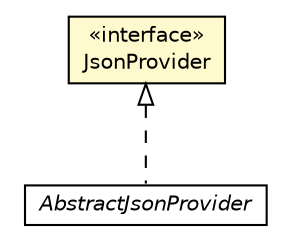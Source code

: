 #!/usr/local/bin/dot
#
# Class diagram 
# Generated by UMLGraph version R5_6-24-gf6e263 (http://www.umlgraph.org/)
#

digraph G {
	edge [fontname="Helvetica",fontsize=10,labelfontname="Helvetica",labelfontsize=10];
	node [fontname="Helvetica",fontsize=10,shape=plaintext];
	nodesep=0.25;
	ranksep=0.5;
	// net.trajano.doxdb.jsonpath.spi.json.JsonProvider
	c2730 [label=<<table title="net.trajano.doxdb.jsonpath.spi.json.JsonProvider" border="0" cellborder="1" cellspacing="0" cellpadding="2" port="p" bgcolor="lemonChiffon" href="./JsonProvider.html">
		<tr><td><table border="0" cellspacing="0" cellpadding="1">
<tr><td align="center" balign="center"> &#171;interface&#187; </td></tr>
<tr><td align="center" balign="center"> JsonProvider </td></tr>
		</table></td></tr>
		</table>>, URL="./JsonProvider.html", fontname="Helvetica", fontcolor="black", fontsize=10.0];
	// net.trajano.doxdb.jsonpath.spi.json.AbstractJsonProvider
	c2731 [label=<<table title="net.trajano.doxdb.jsonpath.spi.json.AbstractJsonProvider" border="0" cellborder="1" cellspacing="0" cellpadding="2" port="p" href="./AbstractJsonProvider.html">
		<tr><td><table border="0" cellspacing="0" cellpadding="1">
<tr><td align="center" balign="center"><font face="Helvetica-Oblique"> AbstractJsonProvider </font></td></tr>
		</table></td></tr>
		</table>>, URL="./AbstractJsonProvider.html", fontname="Helvetica", fontcolor="black", fontsize=10.0];
	//net.trajano.doxdb.jsonpath.spi.json.AbstractJsonProvider implements net.trajano.doxdb.jsonpath.spi.json.JsonProvider
	c2730:p -> c2731:p [dir=back,arrowtail=empty,style=dashed];
}

